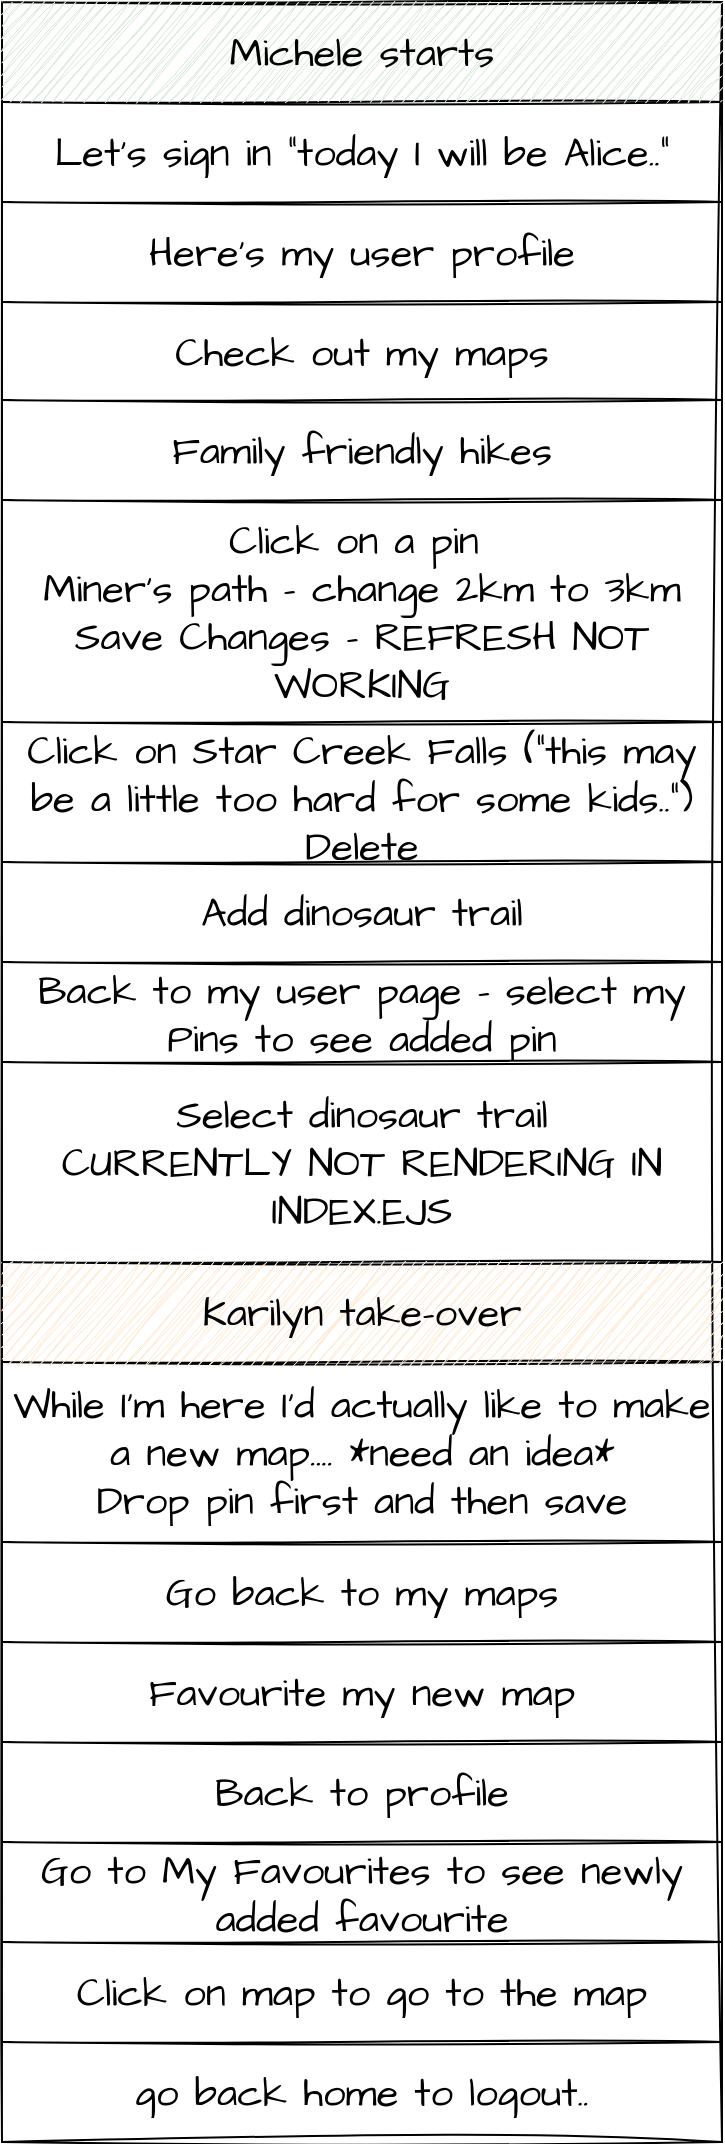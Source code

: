 <mxfile version="20.8.23" type="device"><diagram id="C5RBs43oDa-KdzZeNtuy" name="Page-1"><mxGraphModel dx="1457" dy="1987" grid="1" gridSize="10" guides="1" tooltips="1" connect="1" arrows="1" fold="1" page="1" pageScale="1" pageWidth="827" pageHeight="1169" math="0" shadow="0"><root><mxCell id="WIyWlLk6GJQsqaUBKTNV-0"/><mxCell id="WIyWlLk6GJQsqaUBKTNV-1" parent="WIyWlLk6GJQsqaUBKTNV-0"/><mxCell id="6qeQ-CiVxoW73kHCuGWL-0" value="" style="rounded=1;whiteSpace=wrap;html=1;absoluteArcSize=1;arcSize=14;strokeWidth=2;sketch=1;hachureGap=4;jiggle=2;curveFitting=1;fontFamily=Architects Daughter;fontSource=https%3A%2F%2Ffonts.googleapis.com%2Fcss%3Ffamily%3DArchitects%2BDaughter;fontSize=20;" vertex="1" parent="WIyWlLk6GJQsqaUBKTNV-1"><mxGeometry x="50" y="60" width="100" height="100" as="geometry"/></mxCell><mxCell id="6qeQ-CiVxoW73kHCuGWL-1" value="" style="shape=table;startSize=0;container=1;collapsible=0;childLayout=tableLayout;sketch=1;hachureGap=4;jiggle=2;curveFitting=1;fontFamily=Architects Daughter;fontSource=https%3A%2F%2Ffonts.googleapis.com%2Fcss%3Ffamily%3DArchitects%2BDaughter;fontSize=20;" vertex="1" parent="WIyWlLk6GJQsqaUBKTNV-1"><mxGeometry x="10" y="-90" width="360" height="1070" as="geometry"/></mxCell><mxCell id="6qeQ-CiVxoW73kHCuGWL-41" style="shape=tableRow;horizontal=0;startSize=0;swimlaneHead=0;swimlaneBody=0;strokeColor=inherit;top=0;left=0;bottom=0;right=0;collapsible=0;dropTarget=0;fillColor=none;points=[[0,0.5],[1,0.5]];portConstraint=eastwest;sketch=1;hachureGap=4;jiggle=2;curveFitting=1;fontFamily=Architects Daughter;fontSource=https%3A%2F%2Ffonts.googleapis.com%2Fcss%3Ffamily%3DArchitects%2BDaughter;fontSize=20;" vertex="1" parent="6qeQ-CiVxoW73kHCuGWL-1"><mxGeometry width="360" height="50" as="geometry"/></mxCell><mxCell id="6qeQ-CiVxoW73kHCuGWL-42" value="Michele starts" style="shape=partialRectangle;html=1;whiteSpace=wrap;connectable=0;strokeColor=#82b366;overflow=hidden;fillColor=#d5e8d4;top=0;left=0;bottom=0;right=0;pointerEvents=1;sketch=1;hachureGap=4;jiggle=2;curveFitting=1;fontFamily=Architects Daughter;fontSource=https%3A%2F%2Ffonts.googleapis.com%2Fcss%3Ffamily%3DArchitects%2BDaughter;fontSize=20;" vertex="1" parent="6qeQ-CiVxoW73kHCuGWL-41"><mxGeometry width="360" height="50" as="geometry"><mxRectangle width="360" height="50" as="alternateBounds"/></mxGeometry></mxCell><mxCell id="6qeQ-CiVxoW73kHCuGWL-2" value="" style="shape=tableRow;horizontal=0;startSize=0;swimlaneHead=0;swimlaneBody=0;strokeColor=inherit;top=0;left=0;bottom=0;right=0;collapsible=0;dropTarget=0;fillColor=none;points=[[0,0.5],[1,0.5]];portConstraint=eastwest;sketch=1;hachureGap=4;jiggle=2;curveFitting=1;fontFamily=Architects Daughter;fontSource=https%3A%2F%2Ffonts.googleapis.com%2Fcss%3Ffamily%3DArchitects%2BDaughter;fontSize=20;" vertex="1" parent="6qeQ-CiVxoW73kHCuGWL-1"><mxGeometry y="50" width="360" height="50" as="geometry"/></mxCell><mxCell id="6qeQ-CiVxoW73kHCuGWL-3" value="Let's sign in &quot;today I will be Alice..&quot;" style="shape=partialRectangle;html=1;whiteSpace=wrap;connectable=0;strokeColor=inherit;overflow=hidden;fillColor=none;top=0;left=0;bottom=0;right=0;pointerEvents=1;sketch=1;hachureGap=4;jiggle=2;curveFitting=1;fontFamily=Architects Daughter;fontSource=https%3A%2F%2Ffonts.googleapis.com%2Fcss%3Ffamily%3DArchitects%2BDaughter;fontSize=20;" vertex="1" parent="6qeQ-CiVxoW73kHCuGWL-2"><mxGeometry width="360" height="50" as="geometry"><mxRectangle width="360" height="50" as="alternateBounds"/></mxGeometry></mxCell><mxCell id="6qeQ-CiVxoW73kHCuGWL-4" value="" style="shape=tableRow;horizontal=0;startSize=0;swimlaneHead=0;swimlaneBody=0;strokeColor=inherit;top=0;left=0;bottom=0;right=0;collapsible=0;dropTarget=0;fillColor=none;points=[[0,0.5],[1,0.5]];portConstraint=eastwest;sketch=1;hachureGap=4;jiggle=2;curveFitting=1;fontFamily=Architects Daughter;fontSource=https%3A%2F%2Ffonts.googleapis.com%2Fcss%3Ffamily%3DArchitects%2BDaughter;fontSize=20;" vertex="1" parent="6qeQ-CiVxoW73kHCuGWL-1"><mxGeometry y="100" width="360" height="50" as="geometry"/></mxCell><mxCell id="6qeQ-CiVxoW73kHCuGWL-5" value="Here's my user profile" style="shape=partialRectangle;html=1;whiteSpace=wrap;connectable=0;strokeColor=inherit;overflow=hidden;fillColor=none;top=0;left=0;bottom=0;right=0;pointerEvents=1;sketch=1;hachureGap=4;jiggle=2;curveFitting=1;fontFamily=Architects Daughter;fontSource=https%3A%2F%2Ffonts.googleapis.com%2Fcss%3Ffamily%3DArchitects%2BDaughter;fontSize=20;" vertex="1" parent="6qeQ-CiVxoW73kHCuGWL-4"><mxGeometry width="360" height="50" as="geometry"><mxRectangle width="360" height="50" as="alternateBounds"/></mxGeometry></mxCell><mxCell id="6qeQ-CiVxoW73kHCuGWL-6" value="" style="shape=tableRow;horizontal=0;startSize=0;swimlaneHead=0;swimlaneBody=0;strokeColor=inherit;top=0;left=0;bottom=0;right=0;collapsible=0;dropTarget=0;fillColor=none;points=[[0,0.5],[1,0.5]];portConstraint=eastwest;sketch=1;hachureGap=4;jiggle=2;curveFitting=1;fontFamily=Architects Daughter;fontSource=https%3A%2F%2Ffonts.googleapis.com%2Fcss%3Ffamily%3DArchitects%2BDaughter;fontSize=20;" vertex="1" parent="6qeQ-CiVxoW73kHCuGWL-1"><mxGeometry y="150" width="360" height="49" as="geometry"/></mxCell><mxCell id="6qeQ-CiVxoW73kHCuGWL-7" value="Check out my maps" style="shape=partialRectangle;html=1;whiteSpace=wrap;connectable=0;strokeColor=inherit;overflow=hidden;fillColor=none;top=0;left=0;bottom=0;right=0;pointerEvents=1;sketch=1;hachureGap=4;jiggle=2;curveFitting=1;fontFamily=Architects Daughter;fontSource=https%3A%2F%2Ffonts.googleapis.com%2Fcss%3Ffamily%3DArchitects%2BDaughter;fontSize=20;" vertex="1" parent="6qeQ-CiVxoW73kHCuGWL-6"><mxGeometry width="360" height="49" as="geometry"><mxRectangle width="360" height="49" as="alternateBounds"/></mxGeometry></mxCell><mxCell id="6qeQ-CiVxoW73kHCuGWL-8" value="" style="shape=tableRow;horizontal=0;startSize=0;swimlaneHead=0;swimlaneBody=0;strokeColor=inherit;top=0;left=0;bottom=0;right=0;collapsible=0;dropTarget=0;fillColor=none;points=[[0,0.5],[1,0.5]];portConstraint=eastwest;sketch=1;hachureGap=4;jiggle=2;curveFitting=1;fontFamily=Architects Daughter;fontSource=https%3A%2F%2Ffonts.googleapis.com%2Fcss%3Ffamily%3DArchitects%2BDaughter;fontSize=20;" vertex="1" parent="6qeQ-CiVxoW73kHCuGWL-1"><mxGeometry y="199" width="360" height="50" as="geometry"/></mxCell><mxCell id="6qeQ-CiVxoW73kHCuGWL-9" value="Family friendly hikes" style="shape=partialRectangle;html=1;whiteSpace=wrap;connectable=0;strokeColor=inherit;overflow=hidden;fillColor=none;top=0;left=0;bottom=0;right=0;pointerEvents=1;sketch=1;hachureGap=4;jiggle=2;curveFitting=1;fontFamily=Architects Daughter;fontSource=https%3A%2F%2Ffonts.googleapis.com%2Fcss%3Ffamily%3DArchitects%2BDaughter;fontSize=20;" vertex="1" parent="6qeQ-CiVxoW73kHCuGWL-8"><mxGeometry width="360" height="50" as="geometry"><mxRectangle width="360" height="50" as="alternateBounds"/></mxGeometry></mxCell><mxCell id="6qeQ-CiVxoW73kHCuGWL-10" value="" style="shape=tableRow;horizontal=0;startSize=0;swimlaneHead=0;swimlaneBody=0;strokeColor=inherit;top=0;left=0;bottom=0;right=0;collapsible=0;dropTarget=0;fillColor=none;points=[[0,0.5],[1,0.5]];portConstraint=eastwest;sketch=1;hachureGap=4;jiggle=2;curveFitting=1;fontFamily=Architects Daughter;fontSource=https%3A%2F%2Ffonts.googleapis.com%2Fcss%3Ffamily%3DArchitects%2BDaughter;fontSize=20;" vertex="1" parent="6qeQ-CiVxoW73kHCuGWL-1"><mxGeometry y="249" width="360" height="111" as="geometry"/></mxCell><mxCell id="6qeQ-CiVxoW73kHCuGWL-11" value="Click on a pin&amp;nbsp;&lt;br&gt;Miner's path - change 2km to 3km&lt;br&gt;Save Changes - REFRESH NOT WORKING" style="shape=partialRectangle;html=1;whiteSpace=wrap;connectable=0;strokeColor=inherit;overflow=hidden;fillColor=none;top=0;left=0;bottom=0;right=0;pointerEvents=1;sketch=1;hachureGap=4;jiggle=2;curveFitting=1;fontFamily=Architects Daughter;fontSource=https%3A%2F%2Ffonts.googleapis.com%2Fcss%3Ffamily%3DArchitects%2BDaughter;fontSize=20;" vertex="1" parent="6qeQ-CiVxoW73kHCuGWL-10"><mxGeometry width="360" height="111" as="geometry"><mxRectangle width="360" height="111" as="alternateBounds"/></mxGeometry></mxCell><mxCell id="6qeQ-CiVxoW73kHCuGWL-17" style="shape=tableRow;horizontal=0;startSize=0;swimlaneHead=0;swimlaneBody=0;strokeColor=inherit;top=0;left=0;bottom=0;right=0;collapsible=0;dropTarget=0;fillColor=none;points=[[0,0.5],[1,0.5]];portConstraint=eastwest;sketch=1;hachureGap=4;jiggle=2;curveFitting=1;fontFamily=Architects Daughter;fontSource=https%3A%2F%2Ffonts.googleapis.com%2Fcss%3Ffamily%3DArchitects%2BDaughter;fontSize=20;" vertex="1" parent="6qeQ-CiVxoW73kHCuGWL-1"><mxGeometry y="360" width="360" height="70" as="geometry"/></mxCell><mxCell id="6qeQ-CiVxoW73kHCuGWL-18" value="Click on Star Creek Falls (&quot;this may be a little too hard for some kids..&quot;)&lt;br&gt;Delete" style="shape=partialRectangle;html=1;whiteSpace=wrap;connectable=0;strokeColor=inherit;overflow=hidden;fillColor=none;top=0;left=0;bottom=0;right=0;pointerEvents=1;sketch=1;hachureGap=4;jiggle=2;curveFitting=1;fontFamily=Architects Daughter;fontSource=https%3A%2F%2Ffonts.googleapis.com%2Fcss%3Ffamily%3DArchitects%2BDaughter;fontSize=20;" vertex="1" parent="6qeQ-CiVxoW73kHCuGWL-17"><mxGeometry width="360" height="70" as="geometry"><mxRectangle width="360" height="70" as="alternateBounds"/></mxGeometry></mxCell><mxCell id="6qeQ-CiVxoW73kHCuGWL-19" style="shape=tableRow;horizontal=0;startSize=0;swimlaneHead=0;swimlaneBody=0;strokeColor=inherit;top=0;left=0;bottom=0;right=0;collapsible=0;dropTarget=0;fillColor=none;points=[[0,0.5],[1,0.5]];portConstraint=eastwest;sketch=1;hachureGap=4;jiggle=2;curveFitting=1;fontFamily=Architects Daughter;fontSource=https%3A%2F%2Ffonts.googleapis.com%2Fcss%3Ffamily%3DArchitects%2BDaughter;fontSize=20;" vertex="1" parent="6qeQ-CiVxoW73kHCuGWL-1"><mxGeometry y="430" width="360" height="50" as="geometry"/></mxCell><mxCell id="6qeQ-CiVxoW73kHCuGWL-20" value="Add dinosaur trail" style="shape=partialRectangle;html=1;whiteSpace=wrap;connectable=0;strokeColor=inherit;overflow=hidden;fillColor=none;top=0;left=0;bottom=0;right=0;pointerEvents=1;sketch=1;hachureGap=4;jiggle=2;curveFitting=1;fontFamily=Architects Daughter;fontSource=https%3A%2F%2Ffonts.googleapis.com%2Fcss%3Ffamily%3DArchitects%2BDaughter;fontSize=20;" vertex="1" parent="6qeQ-CiVxoW73kHCuGWL-19"><mxGeometry width="360" height="50" as="geometry"><mxRectangle width="360" height="50" as="alternateBounds"/></mxGeometry></mxCell><mxCell id="6qeQ-CiVxoW73kHCuGWL-27" style="shape=tableRow;horizontal=0;startSize=0;swimlaneHead=0;swimlaneBody=0;strokeColor=inherit;top=0;left=0;bottom=0;right=0;collapsible=0;dropTarget=0;fillColor=none;points=[[0,0.5],[1,0.5]];portConstraint=eastwest;sketch=1;hachureGap=4;jiggle=2;curveFitting=1;fontFamily=Architects Daughter;fontSource=https%3A%2F%2Ffonts.googleapis.com%2Fcss%3Ffamily%3DArchitects%2BDaughter;fontSize=20;" vertex="1" parent="6qeQ-CiVxoW73kHCuGWL-1"><mxGeometry y="480" width="360" height="50" as="geometry"/></mxCell><mxCell id="6qeQ-CiVxoW73kHCuGWL-28" value="Back to my user page - select my Pins to see added pin" style="shape=partialRectangle;html=1;whiteSpace=wrap;connectable=0;strokeColor=inherit;overflow=hidden;fillColor=none;top=0;left=0;bottom=0;right=0;pointerEvents=1;sketch=1;hachureGap=4;jiggle=2;curveFitting=1;fontFamily=Architects Daughter;fontSource=https%3A%2F%2Ffonts.googleapis.com%2Fcss%3Ffamily%3DArchitects%2BDaughter;fontSize=20;" vertex="1" parent="6qeQ-CiVxoW73kHCuGWL-27"><mxGeometry width="360" height="50" as="geometry"><mxRectangle width="360" height="50" as="alternateBounds"/></mxGeometry></mxCell><mxCell id="6qeQ-CiVxoW73kHCuGWL-25" style="shape=tableRow;horizontal=0;startSize=0;swimlaneHead=0;swimlaneBody=0;strokeColor=inherit;top=0;left=0;bottom=0;right=0;collapsible=0;dropTarget=0;fillColor=none;points=[[0,0.5],[1,0.5]];portConstraint=eastwest;sketch=1;hachureGap=4;jiggle=2;curveFitting=1;fontFamily=Architects Daughter;fontSource=https%3A%2F%2Ffonts.googleapis.com%2Fcss%3Ffamily%3DArchitects%2BDaughter;fontSize=20;" vertex="1" parent="6qeQ-CiVxoW73kHCuGWL-1"><mxGeometry y="530" width="360" height="100" as="geometry"/></mxCell><mxCell id="6qeQ-CiVxoW73kHCuGWL-26" value="Select dinosaur trail&lt;br&gt;CURRENTLY NOT RENDERING IN INDEX.EJS" style="shape=partialRectangle;html=1;whiteSpace=wrap;connectable=0;strokeColor=inherit;overflow=hidden;fillColor=none;top=0;left=0;bottom=0;right=0;pointerEvents=1;sketch=1;hachureGap=4;jiggle=2;curveFitting=1;fontFamily=Architects Daughter;fontSource=https%3A%2F%2Ffonts.googleapis.com%2Fcss%3Ffamily%3DArchitects%2BDaughter;fontSize=20;" vertex="1" parent="6qeQ-CiVxoW73kHCuGWL-25"><mxGeometry width="360" height="100" as="geometry"><mxRectangle width="360" height="100" as="alternateBounds"/></mxGeometry></mxCell><mxCell id="6qeQ-CiVxoW73kHCuGWL-39" style="shape=tableRow;horizontal=0;startSize=0;swimlaneHead=0;swimlaneBody=0;strokeColor=inherit;top=0;left=0;bottom=0;right=0;collapsible=0;dropTarget=0;fillColor=none;points=[[0,0.5],[1,0.5]];portConstraint=eastwest;sketch=1;hachureGap=4;jiggle=2;curveFitting=1;fontFamily=Architects Daughter;fontSource=https%3A%2F%2Ffonts.googleapis.com%2Fcss%3Ffamily%3DArchitects%2BDaughter;fontSize=20;" vertex="1" parent="6qeQ-CiVxoW73kHCuGWL-1"><mxGeometry y="630" width="360" height="50" as="geometry"/></mxCell><mxCell id="6qeQ-CiVxoW73kHCuGWL-40" value="Karilyn take-over" style="shape=partialRectangle;html=1;whiteSpace=wrap;connectable=0;strokeColor=#d79b00;overflow=hidden;fillColor=#ffe6cc;top=0;left=0;bottom=0;right=0;pointerEvents=1;sketch=1;hachureGap=4;jiggle=2;curveFitting=1;fontFamily=Architects Daughter;fontSource=https%3A%2F%2Ffonts.googleapis.com%2Fcss%3Ffamily%3DArchitects%2BDaughter;fontSize=20;" vertex="1" parent="6qeQ-CiVxoW73kHCuGWL-39"><mxGeometry width="360" height="50" as="geometry"><mxRectangle width="360" height="50" as="alternateBounds"/></mxGeometry></mxCell><mxCell id="6qeQ-CiVxoW73kHCuGWL-23" style="shape=tableRow;horizontal=0;startSize=0;swimlaneHead=0;swimlaneBody=0;strokeColor=inherit;top=0;left=0;bottom=0;right=0;collapsible=0;dropTarget=0;fillColor=none;points=[[0,0.5],[1,0.5]];portConstraint=eastwest;sketch=1;hachureGap=4;jiggle=2;curveFitting=1;fontFamily=Architects Daughter;fontSource=https%3A%2F%2Ffonts.googleapis.com%2Fcss%3Ffamily%3DArchitects%2BDaughter;fontSize=20;" vertex="1" parent="6qeQ-CiVxoW73kHCuGWL-1"><mxGeometry y="680" width="360" height="90" as="geometry"/></mxCell><mxCell id="6qeQ-CiVxoW73kHCuGWL-24" value="While I'm here I'd actually like to make a new map.... *need an idea*&lt;br&gt;Drop pin first and then save" style="shape=partialRectangle;html=1;whiteSpace=wrap;connectable=0;strokeColor=inherit;overflow=hidden;fillColor=none;top=0;left=0;bottom=0;right=0;pointerEvents=1;sketch=1;hachureGap=4;jiggle=2;curveFitting=1;fontFamily=Architects Daughter;fontSource=https%3A%2F%2Ffonts.googleapis.com%2Fcss%3Ffamily%3DArchitects%2BDaughter;fontSize=20;" vertex="1" parent="6qeQ-CiVxoW73kHCuGWL-23"><mxGeometry width="360" height="90" as="geometry"><mxRectangle width="360" height="90" as="alternateBounds"/></mxGeometry></mxCell><mxCell id="6qeQ-CiVxoW73kHCuGWL-29" style="shape=tableRow;horizontal=0;startSize=0;swimlaneHead=0;swimlaneBody=0;strokeColor=inherit;top=0;left=0;bottom=0;right=0;collapsible=0;dropTarget=0;fillColor=none;points=[[0,0.5],[1,0.5]];portConstraint=eastwest;sketch=1;hachureGap=4;jiggle=2;curveFitting=1;fontFamily=Architects Daughter;fontSource=https%3A%2F%2Ffonts.googleapis.com%2Fcss%3Ffamily%3DArchitects%2BDaughter;fontSize=20;" vertex="1" parent="6qeQ-CiVxoW73kHCuGWL-1"><mxGeometry y="770" width="360" height="50" as="geometry"/></mxCell><mxCell id="6qeQ-CiVxoW73kHCuGWL-30" value="Go back to my maps" style="shape=partialRectangle;html=1;whiteSpace=wrap;connectable=0;strokeColor=inherit;overflow=hidden;fillColor=none;top=0;left=0;bottom=0;right=0;pointerEvents=1;sketch=1;hachureGap=4;jiggle=2;curveFitting=1;fontFamily=Architects Daughter;fontSource=https%3A%2F%2Ffonts.googleapis.com%2Fcss%3Ffamily%3DArchitects%2BDaughter;fontSize=20;" vertex="1" parent="6qeQ-CiVxoW73kHCuGWL-29"><mxGeometry width="360" height="50" as="geometry"><mxRectangle width="360" height="50" as="alternateBounds"/></mxGeometry></mxCell><mxCell id="6qeQ-CiVxoW73kHCuGWL-31" style="shape=tableRow;horizontal=0;startSize=0;swimlaneHead=0;swimlaneBody=0;strokeColor=inherit;top=0;left=0;bottom=0;right=0;collapsible=0;dropTarget=0;fillColor=none;points=[[0,0.5],[1,0.5]];portConstraint=eastwest;sketch=1;hachureGap=4;jiggle=2;curveFitting=1;fontFamily=Architects Daughter;fontSource=https%3A%2F%2Ffonts.googleapis.com%2Fcss%3Ffamily%3DArchitects%2BDaughter;fontSize=20;" vertex="1" parent="6qeQ-CiVxoW73kHCuGWL-1"><mxGeometry y="820" width="360" height="50" as="geometry"/></mxCell><mxCell id="6qeQ-CiVxoW73kHCuGWL-32" value="Favourite my new map" style="shape=partialRectangle;html=1;whiteSpace=wrap;connectable=0;strokeColor=inherit;overflow=hidden;fillColor=none;top=0;left=0;bottom=0;right=0;pointerEvents=1;sketch=1;hachureGap=4;jiggle=2;curveFitting=1;fontFamily=Architects Daughter;fontSource=https%3A%2F%2Ffonts.googleapis.com%2Fcss%3Ffamily%3DArchitects%2BDaughter;fontSize=20;" vertex="1" parent="6qeQ-CiVxoW73kHCuGWL-31"><mxGeometry width="360" height="50" as="geometry"><mxRectangle width="360" height="50" as="alternateBounds"/></mxGeometry></mxCell><mxCell id="6qeQ-CiVxoW73kHCuGWL-33" style="shape=tableRow;horizontal=0;startSize=0;swimlaneHead=0;swimlaneBody=0;strokeColor=inherit;top=0;left=0;bottom=0;right=0;collapsible=0;dropTarget=0;fillColor=none;points=[[0,0.5],[1,0.5]];portConstraint=eastwest;sketch=1;hachureGap=4;jiggle=2;curveFitting=1;fontFamily=Architects Daughter;fontSource=https%3A%2F%2Ffonts.googleapis.com%2Fcss%3Ffamily%3DArchitects%2BDaughter;fontSize=20;" vertex="1" parent="6qeQ-CiVxoW73kHCuGWL-1"><mxGeometry y="870" width="360" height="50" as="geometry"/></mxCell><mxCell id="6qeQ-CiVxoW73kHCuGWL-34" value="Back to profile" style="shape=partialRectangle;html=1;whiteSpace=wrap;connectable=0;strokeColor=inherit;overflow=hidden;fillColor=none;top=0;left=0;bottom=0;right=0;pointerEvents=1;sketch=1;hachureGap=4;jiggle=2;curveFitting=1;fontFamily=Architects Daughter;fontSource=https%3A%2F%2Ffonts.googleapis.com%2Fcss%3Ffamily%3DArchitects%2BDaughter;fontSize=20;" vertex="1" parent="6qeQ-CiVxoW73kHCuGWL-33"><mxGeometry width="360" height="50" as="geometry"><mxRectangle width="360" height="50" as="alternateBounds"/></mxGeometry></mxCell><mxCell id="6qeQ-CiVxoW73kHCuGWL-37" style="shape=tableRow;horizontal=0;startSize=0;swimlaneHead=0;swimlaneBody=0;strokeColor=inherit;top=0;left=0;bottom=0;right=0;collapsible=0;dropTarget=0;fillColor=none;points=[[0,0.5],[1,0.5]];portConstraint=eastwest;sketch=1;hachureGap=4;jiggle=2;curveFitting=1;fontFamily=Architects Daughter;fontSource=https%3A%2F%2Ffonts.googleapis.com%2Fcss%3Ffamily%3DArchitects%2BDaughter;fontSize=20;" vertex="1" parent="6qeQ-CiVxoW73kHCuGWL-1"><mxGeometry y="920" width="360" height="50" as="geometry"/></mxCell><mxCell id="6qeQ-CiVxoW73kHCuGWL-38" value="Go to My Favourites to see newly added favourite" style="shape=partialRectangle;html=1;whiteSpace=wrap;connectable=0;strokeColor=inherit;overflow=hidden;fillColor=none;top=0;left=0;bottom=0;right=0;pointerEvents=1;sketch=1;hachureGap=4;jiggle=2;curveFitting=1;fontFamily=Architects Daughter;fontSource=https%3A%2F%2Ffonts.googleapis.com%2Fcss%3Ffamily%3DArchitects%2BDaughter;fontSize=20;" vertex="1" parent="6qeQ-CiVxoW73kHCuGWL-37"><mxGeometry width="360" height="50" as="geometry"><mxRectangle width="360" height="50" as="alternateBounds"/></mxGeometry></mxCell><mxCell id="6qeQ-CiVxoW73kHCuGWL-35" style="shape=tableRow;horizontal=0;startSize=0;swimlaneHead=0;swimlaneBody=0;strokeColor=inherit;top=0;left=0;bottom=0;right=0;collapsible=0;dropTarget=0;fillColor=none;points=[[0,0.5],[1,0.5]];portConstraint=eastwest;sketch=1;hachureGap=4;jiggle=2;curveFitting=1;fontFamily=Architects Daughter;fontSource=https%3A%2F%2Ffonts.googleapis.com%2Fcss%3Ffamily%3DArchitects%2BDaughter;fontSize=20;" vertex="1" parent="6qeQ-CiVxoW73kHCuGWL-1"><mxGeometry y="970" width="360" height="50" as="geometry"/></mxCell><mxCell id="6qeQ-CiVxoW73kHCuGWL-36" value="Click on map to go to the map" style="shape=partialRectangle;html=1;whiteSpace=wrap;connectable=0;strokeColor=inherit;overflow=hidden;fillColor=none;top=0;left=0;bottom=0;right=0;pointerEvents=1;sketch=1;hachureGap=4;jiggle=2;curveFitting=1;fontFamily=Architects Daughter;fontSource=https%3A%2F%2Ffonts.googleapis.com%2Fcss%3Ffamily%3DArchitects%2BDaughter;fontSize=20;" vertex="1" parent="6qeQ-CiVxoW73kHCuGWL-35"><mxGeometry width="360" height="50" as="geometry"><mxRectangle width="360" height="50" as="alternateBounds"/></mxGeometry></mxCell><mxCell id="6qeQ-CiVxoW73kHCuGWL-43" style="shape=tableRow;horizontal=0;startSize=0;swimlaneHead=0;swimlaneBody=0;strokeColor=inherit;top=0;left=0;bottom=0;right=0;collapsible=0;dropTarget=0;fillColor=none;points=[[0,0.5],[1,0.5]];portConstraint=eastwest;sketch=1;hachureGap=4;jiggle=2;curveFitting=1;fontFamily=Architects Daughter;fontSource=https%3A%2F%2Ffonts.googleapis.com%2Fcss%3Ffamily%3DArchitects%2BDaughter;fontSize=20;" vertex="1" parent="6qeQ-CiVxoW73kHCuGWL-1"><mxGeometry y="1020" width="360" height="50" as="geometry"/></mxCell><mxCell id="6qeQ-CiVxoW73kHCuGWL-44" value="go back home to logout.." style="shape=partialRectangle;html=1;whiteSpace=wrap;connectable=0;strokeColor=inherit;overflow=hidden;fillColor=none;top=0;left=0;bottom=0;right=0;pointerEvents=1;sketch=1;hachureGap=4;jiggle=2;curveFitting=1;fontFamily=Architects Daughter;fontSource=https%3A%2F%2Ffonts.googleapis.com%2Fcss%3Ffamily%3DArchitects%2BDaughter;fontSize=20;" vertex="1" parent="6qeQ-CiVxoW73kHCuGWL-43"><mxGeometry width="360" height="50" as="geometry"><mxRectangle width="360" height="50" as="alternateBounds"/></mxGeometry></mxCell></root></mxGraphModel></diagram></mxfile>